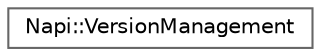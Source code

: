 digraph "Graphical Class Hierarchy"
{
 // LATEX_PDF_SIZE
  bgcolor="transparent";
  edge [fontname=Helvetica,fontsize=10,labelfontname=Helvetica,labelfontsize=10];
  node [fontname=Helvetica,fontsize=10,shape=box,height=0.2,width=0.4];
  rankdir="LR";
  Node0 [id="Node000000",label="Napi::VersionManagement",height=0.2,width=0.4,color="grey40", fillcolor="white", style="filled",URL="$class_napi_1_1_version_management.html",tooltip=" "];
}
